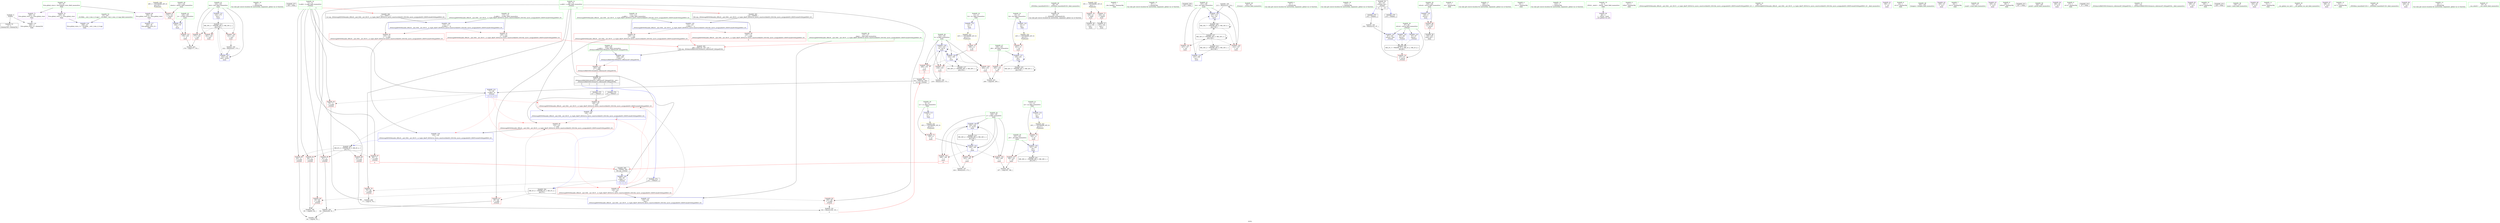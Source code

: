 digraph "SVFG" {
	label="SVFG";

	Node0x557263a07010 [shape=record,color=grey,label="{NodeID: 0\nNullPtr}"];
	Node0x557263a07010 -> Node0x557263a22a30[style=solid];
	Node0x557263a07010 -> Node0x557263a271f0[style=solid];
	Node0x557263a21610 [shape=record,color=red,label="{NodeID: 97\n174\<--141\n\<--ntests\nmain\n}"];
	Node0x557263a21610 -> Node0x557263a27cb0[style=solid];
	Node0x557263a1f790 [shape=record,color=green,label="{NodeID: 14\n88\<--1\n\<--dummyObj\nCan only get source location for instruction, argument, global var or function.}"];
	Node0x557263a496c0 [shape=record,color=black,label="{NodeID: 277\n169 = PHI()\n}"];
	Node0x557263a251d0 [shape=record,color=grey,label="{NodeID: 194\n232 = Binary(231, 173, )\n}"];
	Node0x557263a251d0 -> Node0x557263a28400[style=solid];
	Node0x557263a22170 [shape=record,color=red,label="{NodeID: 111\n205\<--155\n\<--_b9\nmain\n}"];
	Node0x557263a22170 -> Node0x557263a25c50[style=solid];
	Node0x557263a20410 [shape=record,color=green,label="{NodeID: 28\n49\<--55\n_ZNSt8ios_base4InitD1Ev\<--_ZNSt8ios_base4InitD1Ev_field_insensitive\n}"];
	Node0x557263a20410 -> Node0x557263a22b30[style=solid];
	Node0x557263a27700 [shape=record,color=blue,label="{NodeID: 125\n112\<--110\n__a.addr\<--__a\n_ZSt4swapIiENSt9enable_ifIXsr6__and_ISt6__not_ISt15__is_tuple_likeIT_EESt21is_move_constructibleIS3_ESt18is_move_assignableIS3_EEE5valueEvE4typeERS3_SC_\n}"];
	Node0x557263a27700 -> Node0x557263a24860[style=dashed];
	Node0x557263a27700 -> Node0x557263a24930[style=dashed];
	Node0x557263a21060 [shape=record,color=green,label="{NodeID: 42\n145\<--146\n_b\<--_b_field_insensitive\nmain\n}"];
	Node0x557263a21060 -> Node0x557263a21950[style=solid];
	Node0x557263a21060 -> Node0x557263a27cb0[style=solid];
	Node0x557263a39370 [shape=record,color=yellow,style=double,label="{NodeID: 222\n20V_1 = ENCHI(MR_20V_0)\npts\{12 \}\nFun[main]}"];
	Node0x557263a39370 -> Node0x557263a23b60[style=dashed];
	Node0x557263a28260 [shape=record,color=blue,label="{NodeID: 139\n153\<--219\nb\<--inc14\nmain\n}"];
	Node0x557263a28260 -> Node0x557263a21f00[style=dashed];
	Node0x557263a28260 -> Node0x557263a21fd0[style=dashed];
	Node0x557263a28260 -> Node0x557263a220a0[style=dashed];
	Node0x557263a28260 -> Node0x557263a27ff0[style=dashed];
	Node0x557263a28260 -> Node0x557263a28260[style=dashed];
	Node0x557263a28260 -> Node0x557263a379d0[style=dashed];
	Node0x557263a22d00 [shape=record,color=black,label="{NodeID: 56\n161\<--158\ncall\<--\nmain\n}"];
	Node0x557263a23890 [shape=record,color=purple,label="{NodeID: 70\n259\<--35\nllvm.global_ctors_1\<--llvm.global_ctors\nGlob }"];
	Node0x557263a23890 -> Node0x557263a270f0[style=solid];
	Node0x557263a24450 [shape=record,color=red,label="{NodeID: 84\n84\<--71\n\<--b.addr\n_Z3winii\n}"];
	Node0x557263a24450 -> Node0x557263a25950[style=solid];
	Node0x557263a19310 [shape=record,color=green,label="{NodeID: 1\n7\<--1\n__dso_handle\<--dummyObj\nGlob }"];
	Node0x557263a216e0 [shape=record,color=red,label="{NodeID: 98\n177\<--143\n\<--test\nmain\n}"];
	Node0x557263a216e0 -> Node0x557263a2d2f0[style=solid];
	Node0x557263a1f860 [shape=record,color=green,label="{NodeID: 15\n97\<--1\n\<--dummyObj\nCan only get source location for instruction, argument, global var or function.}"];
	Node0x557263a49790 [shape=record,color=black,label="{NodeID: 278\n183 = PHI()\n}"];
	Node0x557263a25350 [shape=record,color=grey,label="{NodeID: 195\n213 = Binary(212, 214, )\n}"];
	Node0x557263a25350 -> Node0x557263a28190[style=solid];
	Node0x557263a22240 [shape=record,color=red,label="{NodeID: 112\n252\<--249\n\<--__t.addr\n_ZSt4moveIRiEONSt16remove_referenceIT_E4typeEOS2_\n}"];
	Node0x557263a22240 -> Node0x557263a22f70[style=solid];
	Node0x557263a20510 [shape=record,color=green,label="{NodeID: 29\n62\<--63\n_Z3winii\<--_Z3winii_field_insensitive\n}"];
	Node0x557263a277d0 [shape=record,color=blue,label="{NodeID: 126\n114\<--111\n__b.addr\<--__b\n_ZSt4swapIiENSt9enable_ifIXsr6__and_ISt6__not_ISt15__is_tuple_likeIT_EESt21is_move_constructibleIS3_ESt18is_move_assignableIS3_EEE5valueEvE4typeERS3_SC_\n}"];
	Node0x557263a277d0 -> Node0x557263a24a00[style=dashed];
	Node0x557263a277d0 -> Node0x557263a24ad0[style=dashed];
	Node0x557263a21130 [shape=record,color=green,label="{NodeID: 43\n147\<--148\nres\<--res_field_insensitive\nmain\n}"];
	Node0x557263a21130 -> Node0x557263a21a20[style=solid];
	Node0x557263a21130 -> Node0x557263a21af0[style=solid];
	Node0x557263a21130 -> Node0x557263a27d80[style=solid];
	Node0x557263a21130 -> Node0x557263a28190[style=solid];
	Node0x557263a39450 [shape=record,color=yellow,style=double,label="{NodeID: 223\n22V_1 = ENCHI(MR_22V_0)\npts\{14 \}\nFun[main]}"];
	Node0x557263a39450 -> Node0x557263a23c30[style=dashed];
	Node0x557263a28330 [shape=record,color=blue,label="{NodeID: 140\n149\<--224\na\<--inc16\nmain\n}"];
	Node0x557263a28330 -> Node0x557263a21bc0[style=dashed];
	Node0x557263a28330 -> Node0x557263a21c90[style=dashed];
	Node0x557263a28330 -> Node0x557263a21d60[style=dashed];
	Node0x557263a28330 -> Node0x557263a28330[style=dashed];
	Node0x557263a28330 -> Node0x557263a36fd0[style=dashed];
	Node0x557263a22dd0 [shape=record,color=black,label="{NodeID: 57\n167\<--164\ncall1\<--\nmain\n}"];
	Node0x557263a23990 [shape=record,color=purple,label="{NodeID: 71\n260\<--35\nllvm.global_ctors_2\<--llvm.global_ctors\nGlob }"];
	Node0x557263a23990 -> Node0x557263a271f0[style=solid];
	Node0x557263a24520 [shape=record,color=red,label="{NodeID: 85\n91\<--71\n\<--b.addr\n_Z3winii\n}"];
	Node0x557263a24520 -> Node0x557263a24ed0[style=solid];
	Node0x557263a181c0 [shape=record,color=green,label="{NodeID: 2\n9\<--1\n\<--dummyObj\nCan only get source location for instruction, argument, global var or function.}"];
	Node0x557263a217b0 [shape=record,color=red,label="{NodeID: 99\n181\<--143\n\<--test\nmain\n}"];
	Node0x557263a1f930 [shape=record,color=green,label="{NodeID: 16\n173\<--1\n\<--dummyObj\nCan only get source location for instruction, argument, global var or function.}"];
	Node0x557263a49860 [shape=record,color=black,label="{NodeID: 279\n210 = PHI(64, )\n}"];
	Node0x557263a254d0 [shape=record,color=grey,label="{NodeID: 196\n219 = Binary(218, 173, )\n}"];
	Node0x557263a254d0 -> Node0x557263a28260[style=solid];
	Node0x557263a22310 [shape=record,color=blue,label="{NodeID: 113\n8\<--9\na1\<--\nGlob }"];
	Node0x557263a22310 -> Node0x557263902b50[style=dashed];
	Node0x557263a20610 [shape=record,color=green,label="{NodeID: 30\n67\<--68\nretval\<--retval_field_insensitive\n_Z3winii\n}"];
	Node0x557263a20610 -> Node0x557263a23f70[style=solid];
	Node0x557263a20610 -> Node0x557263a27490[style=solid];
	Node0x557263a20610 -> Node0x557263a27560[style=solid];
	Node0x557263a20610 -> Node0x557263a27630[style=solid];
	Node0x557263a278a0 [shape=record,color=blue,label="{NodeID: 127\n116\<--124\n__tmp\<--\n_ZSt4swapIiENSt9enable_ifIXsr6__and_ISt6__not_ISt15__is_tuple_likeIT_EESt21is_move_constructibleIS3_ESt18is_move_assignableIS3_EEE5valueEvE4typeERS3_SC_\n}"];
	Node0x557263a278a0 -> Node0x557263a24c70[style=dashed];
	Node0x557263a278a0 -> Node0x557263a24d40[style=dashed];
	Node0x557263a21200 [shape=record,color=green,label="{NodeID: 44\n149\<--150\na\<--a_field_insensitive\nmain\n}"];
	Node0x557263a21200 -> Node0x557263a21bc0[style=solid];
	Node0x557263a21200 -> Node0x557263a21c90[style=solid];
	Node0x557263a21200 -> Node0x557263a21d60[style=solid];
	Node0x557263a21200 -> Node0x557263a27e50[style=solid];
	Node0x557263a21200 -> Node0x557263a28330[style=solid];
	Node0x557263a39530 [shape=record,color=yellow,style=double,label="{NodeID: 224\n24V_1 = ENCHI(MR_24V_0)\npts\{16 \}\nFun[main]}"];
	Node0x557263a39530 -> Node0x557263a23d00[style=dashed];
	Node0x557263a28400 [shape=record,color=blue,label="{NodeID: 141\n143\<--232\ntest\<--inc20\nmain\n}"];
	Node0x557263a28400 -> Node0x557263a365d0[style=dashed];
	Node0x557263a22ea0 [shape=record,color=black,label="{NodeID: 58\n138\<--235\nmain_ret\<--\nmain\n}"];
	Node0x557263a23a90 [shape=record,color=red,label="{NodeID: 72\n190\<--8\n\<--a1\nmain\n}"];
	Node0x557263a23a90 -> Node0x557263a27e50[style=solid];
	Node0x557263a245f0 [shape=record,color=red,label="{NodeID: 86\n93\<--71\n\<--b.addr\n_Z3winii\n}"];
	Node0x557263a245f0 -> Node0x557263a257d0[style=solid];
	Node0x557263a19430 [shape=record,color=green,label="{NodeID: 3\n17\<--1\n.str\<--dummyObj\nGlob }"];
	Node0x557263a21880 [shape=record,color=red,label="{NodeID: 100\n231\<--143\n\<--test\nmain\n}"];
	Node0x557263a21880 -> Node0x557263a251d0[style=solid];
	Node0x557263a1fa00 [shape=record,color=green,label="{NodeID: 17\n189\<--1\n\<--dummyObj\nCan only get source location for instruction, argument, global var or function.}"];
	Node0x557263a49970 [shape=record,color=black,label="{NodeID: 280\n65 = PHI(99, 208, )\n0th arg _Z3winii }"];
	Node0x557263a49970 -> Node0x557263a272f0[style=solid];
	Node0x557263a25650 [shape=record,color=grey,label="{NodeID: 197\n224 = Binary(223, 173, )\n}"];
	Node0x557263a25650 -> Node0x557263a28330[style=solid];
	Node0x557263a22410 [shape=record,color=blue,label="{NodeID: 114\n11\<--9\na2\<--\nGlob }"];
	Node0x557263a22410 -> Node0x557263a39370[style=dashed];
	Node0x557263a206e0 [shape=record,color=green,label="{NodeID: 31\n69\<--70\na.addr\<--a.addr_field_insensitive\n_Z3winii\n|{|<s5>3}}"];
	Node0x557263a206e0 -> Node0x557263a24040[style=solid];
	Node0x557263a206e0 -> Node0x557263a24110[style=solid];
	Node0x557263a206e0 -> Node0x557263a241e0[style=solid];
	Node0x557263a206e0 -> Node0x557263a242b0[style=solid];
	Node0x557263a206e0 -> Node0x557263a272f0[style=solid];
	Node0x557263a206e0:s5 -> Node0x557263a49fe0[style=solid,color=red];
	Node0x557263a27970 [shape=record,color=blue,label="{NodeID: 128\n129\<--128\n\<--\n_ZSt4swapIiENSt9enable_ifIXsr6__and_ISt6__not_ISt15__is_tuple_likeIT_EESt21is_move_constructibleIS3_ESt18is_move_assignableIS3_EEE5valueEvE4typeERS3_SC_\n|{|<s1>3}}"];
	Node0x557263a27970 -> Node0x557263a24d40[style=dashed];
	Node0x557263a27970:s1 -> Node0x557263a338d0[style=dashed,color=blue];
	Node0x557263a212d0 [shape=record,color=green,label="{NodeID: 45\n151\<--152\n_b5\<--_b5_field_insensitive\nmain\n}"];
	Node0x557263a212d0 -> Node0x557263a21e30[style=solid];
	Node0x557263a212d0 -> Node0x557263a27f20[style=solid];
	Node0x557263a284d0 [shape=record,color=blue,label="{NodeID: 142\n249\<--248\n__t.addr\<--__t\n_ZSt4moveIRiEONSt16remove_referenceIT_E4typeEOS2_\n}"];
	Node0x557263a284d0 -> Node0x557263a22240[style=dashed];
	Node0x557263a22f70 [shape=record,color=black,label="{NodeID: 59\n247\<--252\n_ZSt4moveIRiEONSt16remove_referenceIT_E4typeEOS2__ret\<--\n_ZSt4moveIRiEONSt16remove_referenceIT_E4typeEOS2_\n|{<s0>5|<s1>6|<s2>7}}"];
	Node0x557263a22f70:s0 -> Node0x557263a47140[style=solid,color=blue];
	Node0x557263a22f70:s1 -> Node0x557263a494f0[style=solid,color=blue];
	Node0x557263a22f70:s2 -> Node0x557263a495c0[style=solid,color=blue];
	Node0x557263a23b60 [shape=record,color=red,label="{NodeID: 73\n192\<--11\n\<--a2\nmain\n}"];
	Node0x557263a23b60 -> Node0x557263a27f20[style=solid];
	Node0x557263a246c0 [shape=record,color=red,label="{NodeID: 87\n99\<--71\n\<--b.addr\n_Z3winii\n|{<s0>4}}"];
	Node0x557263a246c0:s0 -> Node0x557263a49970[style=solid,color=red];
	Node0x557263a194c0 [shape=record,color=green,label="{NodeID: 4\n19\<--1\n.str.1\<--dummyObj\nGlob }"];
	Node0x557263a21950 [shape=record,color=red,label="{NodeID: 101\n178\<--145\n\<--_b\nmain\n}"];
	Node0x557263a21950 -> Node0x557263a2d2f0[style=solid];
	Node0x557263a1fad0 [shape=record,color=green,label="{NodeID: 18\n214\<--1\n\<--dummyObj\nCan only get source location for instruction, argument, global var or function.}"];
	Node0x557263a49c10 [shape=record,color=black,label="{NodeID: 281\n66 = PHI(102, 209, )\n1st arg _Z3winii }"];
	Node0x557263a49c10 -> Node0x557263a273c0[style=solid];
	Node0x557263a257d0 [shape=record,color=grey,label="{NodeID: 198\n94 = cmp(92, 93, )\n}"];
	Node0x557263a26e30 [shape=record,color=blue,label="{NodeID: 115\n13\<--9\nb1\<--\nGlob }"];
	Node0x557263a26e30 -> Node0x557263a39450[style=dashed];
	Node0x557263a207b0 [shape=record,color=green,label="{NodeID: 32\n71\<--72\nb.addr\<--b.addr_field_insensitive\n_Z3winii\n|{|<s7>3}}"];
	Node0x557263a207b0 -> Node0x557263a24380[style=solid];
	Node0x557263a207b0 -> Node0x557263a24450[style=solid];
	Node0x557263a207b0 -> Node0x557263a24520[style=solid];
	Node0x557263a207b0 -> Node0x557263a245f0[style=solid];
	Node0x557263a207b0 -> Node0x557263a246c0[style=solid];
	Node0x557263a207b0 -> Node0x557263a24790[style=solid];
	Node0x557263a207b0 -> Node0x557263a273c0[style=solid];
	Node0x557263a207b0:s7 -> Node0x557263a4a0f0[style=solid,color=red];
	Node0x557263a27a40 [shape=record,color=blue,label="{NodeID: 129\n133\<--132\n\<--\n_ZSt4swapIiENSt9enable_ifIXsr6__and_ISt6__not_ISt15__is_tuple_likeIT_EESt21is_move_constructibleIS3_ESt18is_move_assignableIS3_EEE5valueEvE4typeERS3_SC_\n|{<s0>3}}"];
	Node0x557263a27a40:s0 -> Node0x557263a33dd0[style=dashed,color=blue];
	Node0x557263a213a0 [shape=record,color=green,label="{NodeID: 46\n153\<--154\nb\<--b_field_insensitive\nmain\n}"];
	Node0x557263a213a0 -> Node0x557263a21f00[style=solid];
	Node0x557263a213a0 -> Node0x557263a21fd0[style=solid];
	Node0x557263a213a0 -> Node0x557263a220a0[style=solid];
	Node0x557263a213a0 -> Node0x557263a27ff0[style=solid];
	Node0x557263a213a0 -> Node0x557263a28260[style=solid];
	Node0x557263a396f0 [shape=record,color=yellow,style=double,label="{NodeID: 226\n28V_1 = ENCHI(MR_28V_0)\npts\{142 \}\nFun[main]}"];
	Node0x557263a396f0 -> Node0x557263a21610[style=dashed];
	Node0x557263a23040 [shape=record,color=purple,label="{NodeID: 60\n46\<--4\n\<--_ZStL8__ioinit\n__cxx_global_var_init\n}"];
	Node0x557263a23c30 [shape=record,color=red,label="{NodeID: 74\n199\<--13\n\<--b1\nmain\n}"];
	Node0x557263a23c30 -> Node0x557263a27ff0[style=solid];
	Node0x557263a24790 [shape=record,color=red,label="{NodeID: 88\n101\<--71\n\<--b.addr\n_Z3winii\n}"];
	Node0x557263a24790 -> Node0x557263a2b0e0[style=solid];
	Node0x557263a17f80 [shape=record,color=green,label="{NodeID: 5\n21\<--1\nstdin\<--dummyObj\nGlob }"];
	Node0x557263a21a20 [shape=record,color=red,label="{NodeID: 102\n212\<--147\n\<--res\nmain\n}"];
	Node0x557263a21a20 -> Node0x557263a25350[style=solid];
	Node0x557263a1fba0 [shape=record,color=green,label="{NodeID: 19\n4\<--6\n_ZStL8__ioinit\<--_ZStL8__ioinit_field_insensitive\nGlob }"];
	Node0x557263a1fba0 -> Node0x557263a23040[style=solid];
	Node0x557263a49d90 [shape=record,color=black,label="{NodeID: 282\n248 = PHI(120, 126, 116, )\n0th arg _ZSt4moveIRiEONSt16remove_referenceIT_E4typeEOS2_ }"];
	Node0x557263a49d90 -> Node0x557263a284d0[style=solid];
	Node0x557263a25950 [shape=record,color=grey,label="{NodeID: 199\n85 = cmp(83, 84, )\n}"];
	Node0x557263a26ef0 [shape=record,color=blue,label="{NodeID: 116\n15\<--9\nb2\<--\nGlob }"];
	Node0x557263a26ef0 -> Node0x557263a39530[style=dashed];
	Node0x557263a20880 [shape=record,color=green,label="{NodeID: 33\n80\<--81\n_ZSt4swapIiENSt9enable_ifIXsr6__and_ISt6__not_ISt15__is_tuple_likeIT_EESt21is_move_constructibleIS3_ESt18is_move_assignableIS3_EEE5valueEvE4typeERS3_SC_\<--_ZSt4swapIiENSt9enable_ifIXsr6__and_ISt6__not_ISt15__is_tuple_likeIT_EESt21is_move_constructibleIS3_ESt18is_move_assignableIS3_EEE5valueEvE4typeERS3_SC__field_insensitive\n}"];
	Node0x557263a365d0 [shape=record,color=black,label="{NodeID: 213\nMR_30V_3 = PHI(MR_30V_4, MR_30V_2, )\npts\{144 \}\n}"];
	Node0x557263a365d0 -> Node0x557263a216e0[style=dashed];
	Node0x557263a365d0 -> Node0x557263a217b0[style=dashed];
	Node0x557263a365d0 -> Node0x557263a21880[style=dashed];
	Node0x557263a365d0 -> Node0x557263a28400[style=dashed];
	Node0x557263a27b10 [shape=record,color=blue,label="{NodeID: 130\n139\<--9\nretval\<--\nmain\n}"];
	Node0x557263a27b10 -> Node0x557263a21540[style=dashed];
	Node0x557263a21470 [shape=record,color=green,label="{NodeID: 47\n155\<--156\n_b9\<--_b9_field_insensitive\nmain\n}"];
	Node0x557263a21470 -> Node0x557263a22170[style=solid];
	Node0x557263a21470 -> Node0x557263a280c0[style=solid];
	Node0x557263a23110 [shape=record,color=purple,label="{NodeID: 61\n159\<--17\n\<--.str\nmain\n}"];
	Node0x557263a23d00 [shape=record,color=red,label="{NodeID: 75\n201\<--15\n\<--b2\nmain\n}"];
	Node0x557263a23d00 -> Node0x557263a280c0[style=solid];
	Node0x557263a24860 [shape=record,color=red,label="{NodeID: 89\n120\<--112\n\<--__a.addr\n_ZSt4swapIiENSt9enable_ifIXsr6__and_ISt6__not_ISt15__is_tuple_likeIT_EESt21is_move_constructibleIS3_ESt18is_move_assignableIS3_EEE5valueEvE4typeERS3_SC_\n|{<s0>5}}"];
	Node0x557263a24860:s0 -> Node0x557263a49d90[style=solid,color=red];
	Node0x557263a18010 [shape=record,color=green,label="{NodeID: 6\n22\<--1\n.str.2\<--dummyObj\nGlob }"];
	Node0x557263a21af0 [shape=record,color=red,label="{NodeID: 103\n227\<--147\n\<--res\nmain\n}"];
	Node0x557263a1fc70 [shape=record,color=green,label="{NodeID: 20\n8\<--10\na1\<--a1_field_insensitive\nGlob }"];
	Node0x557263a1fc70 -> Node0x557263a23a90[style=solid];
	Node0x557263a1fc70 -> Node0x557263a22310[style=solid];
	Node0x557263a49fe0 [shape=record,color=black,label="{NodeID: 283\n110 = PHI(69, )\n0th arg _ZSt4swapIiENSt9enable_ifIXsr6__and_ISt6__not_ISt15__is_tuple_likeIT_EESt21is_move_constructibleIS3_ESt18is_move_assignableIS3_EEE5valueEvE4typeERS3_SC_ }"];
	Node0x557263a49fe0 -> Node0x557263a27700[style=solid];
	Node0x557263a25ad0 [shape=record,color=grey,label="{NodeID: 200\n77 = cmp(75, 76, )\n}"];
	Node0x557263a26ff0 [shape=record,color=blue,label="{NodeID: 117\n258\<--36\nllvm.global_ctors_0\<--\nGlob }"];
	Node0x557263a20980 [shape=record,color=green,label="{NodeID: 34\n112\<--113\n__a.addr\<--__a.addr_field_insensitive\n_ZSt4swapIiENSt9enable_ifIXsr6__and_ISt6__not_ISt15__is_tuple_likeIT_EESt21is_move_constructibleIS3_ESt18is_move_assignableIS3_EEE5valueEvE4typeERS3_SC_\n}"];
	Node0x557263a20980 -> Node0x557263a24860[style=solid];
	Node0x557263a20980 -> Node0x557263a24930[style=solid];
	Node0x557263a20980 -> Node0x557263a27700[style=solid];
	Node0x557263a36ad0 [shape=record,color=black,label="{NodeID: 214\nMR_34V_2 = PHI(MR_34V_4, MR_34V_1, )\npts\{148 \}\n}"];
	Node0x557263a36ad0 -> Node0x557263a27d80[style=dashed];
	Node0x557263a27be0 [shape=record,color=blue,label="{NodeID: 131\n143\<--173\ntest\<--\nmain\n}"];
	Node0x557263a27be0 -> Node0x557263a365d0[style=dashed];
	Node0x557263a22560 [shape=record,color=green,label="{NodeID: 48\n162\<--163\nfreopen\<--freopen_field_insensitive\n}"];
	Node0x557263a231e0 [shape=record,color=purple,label="{NodeID: 62\n160\<--19\n\<--.str.1\nmain\n}"];
	Node0x557263a23dd0 [shape=record,color=red,label="{NodeID: 76\n158\<--21\n\<--stdin\nmain\n}"];
	Node0x557263a23dd0 -> Node0x557263a22d00[style=solid];
	Node0x557263a24930 [shape=record,color=red,label="{NodeID: 90\n129\<--112\n\<--__a.addr\n_ZSt4swapIiENSt9enable_ifIXsr6__and_ISt6__not_ISt15__is_tuple_likeIT_EESt21is_move_constructibleIS3_ESt18is_move_assignableIS3_EEE5valueEvE4typeERS3_SC_\n}"];
	Node0x557263a24930 -> Node0x557263a27970[style=solid];
	Node0x557263a18330 [shape=record,color=green,label="{NodeID: 7\n24\<--1\n.str.3\<--dummyObj\nGlob }"];
	Node0x5572637d42a0 [shape=record,color=black,label="{NodeID: 270\n103 = PHI(64, )\n}"];
	Node0x5572637d42a0 -> Node0x557263a25050[style=solid];
	Node0x557263a21bc0 [shape=record,color=red,label="{NodeID: 104\n195\<--149\n\<--a\nmain\n}"];
	Node0x557263a21bc0 -> Node0x557263a2d1b0[style=solid];
	Node0x557263a1fd40 [shape=record,color=green,label="{NodeID: 21\n11\<--12\na2\<--a2_field_insensitive\nGlob }"];
	Node0x557263a1fd40 -> Node0x557263a23b60[style=solid];
	Node0x557263a1fd40 -> Node0x557263a22410[style=solid];
	Node0x557263a4a0f0 [shape=record,color=black,label="{NodeID: 284\n111 = PHI(71, )\n1st arg _ZSt4swapIiENSt9enable_ifIXsr6__and_ISt6__not_ISt15__is_tuple_likeIT_EESt21is_move_constructibleIS3_ESt18is_move_assignableIS3_EEE5valueEvE4typeERS3_SC_ }"];
	Node0x557263a4a0f0 -> Node0x557263a277d0[style=solid];
	Node0x557263a25c50 [shape=record,color=grey,label="{NodeID: 201\n206 = cmp(204, 205, )\n}"];
	Node0x557263a270f0 [shape=record,color=blue,label="{NodeID: 118\n259\<--37\nllvm.global_ctors_1\<--_GLOBAL__sub_I_rem_2_0.cpp\nGlob }"];
	Node0x557263a20a50 [shape=record,color=green,label="{NodeID: 35\n114\<--115\n__b.addr\<--__b.addr_field_insensitive\n_ZSt4swapIiENSt9enable_ifIXsr6__and_ISt6__not_ISt15__is_tuple_likeIT_EESt21is_move_constructibleIS3_ESt18is_move_assignableIS3_EEE5valueEvE4typeERS3_SC_\n}"];
	Node0x557263a20a50 -> Node0x557263a24a00[style=solid];
	Node0x557263a20a50 -> Node0x557263a24ad0[style=solid];
	Node0x557263a20a50 -> Node0x557263a277d0[style=solid];
	Node0x557263a36fd0 [shape=record,color=black,label="{NodeID: 215\nMR_36V_2 = PHI(MR_36V_4, MR_36V_1, )\npts\{150 \}\n}"];
	Node0x557263a36fd0 -> Node0x557263a27e50[style=dashed];
	Node0x557263a27cb0 [shape=record,color=blue,label="{NodeID: 132\n145\<--174\n_b\<--\nmain\n}"];
	Node0x557263a27cb0 -> Node0x557263a21950[style=dashed];
	Node0x557263a22660 [shape=record,color=green,label="{NodeID: 49\n170\<--171\nscanf\<--scanf_field_insensitive\n}"];
	Node0x557263a232b0 [shape=record,color=purple,label="{NodeID: 63\n165\<--22\n\<--.str.2\nmain\n}"];
	Node0x557263a23ea0 [shape=record,color=red,label="{NodeID: 77\n164\<--26\n\<--stdout\nmain\n}"];
	Node0x557263a23ea0 -> Node0x557263a22dd0[style=solid];
	Node0x557263a24a00 [shape=record,color=red,label="{NodeID: 91\n126\<--114\n\<--__b.addr\n_ZSt4swapIiENSt9enable_ifIXsr6__and_ISt6__not_ISt15__is_tuple_likeIT_EESt21is_move_constructibleIS3_ESt18is_move_assignableIS3_EEE5valueEvE4typeERS3_SC_\n|{<s0>6}}"];
	Node0x557263a24a00:s0 -> Node0x557263a49d90[style=solid,color=red];
	Node0x557263a183c0 [shape=record,color=green,label="{NodeID: 8\n26\<--1\nstdout\<--dummyObj\nGlob }"];
	Node0x557263a493f0 [shape=record,color=black,label="{NodeID: 271\n187 = PHI()\n}"];
	Node0x557263a21c90 [shape=record,color=red,label="{NodeID: 105\n208\<--149\n\<--a\nmain\n|{<s0>13}}"];
	Node0x557263a21c90:s0 -> Node0x557263a49970[style=solid,color=red];
	Node0x557263a1fe10 [shape=record,color=green,label="{NodeID: 22\n13\<--14\nb1\<--b1_field_insensitive\nGlob }"];
	Node0x557263a1fe10 -> Node0x557263a23c30[style=solid];
	Node0x557263a1fe10 -> Node0x557263a26e30[style=solid];
	Node0x557263a2d1b0 [shape=record,color=grey,label="{NodeID: 202\n197 = cmp(195, 196, )\n}"];
	Node0x557263a271f0 [shape=record,color=blue, style = dotted,label="{NodeID: 119\n260\<--3\nllvm.global_ctors_2\<--dummyVal\nGlob }"];
	Node0x557263a20b20 [shape=record,color=green,label="{NodeID: 36\n116\<--117\n__tmp\<--__tmp_field_insensitive\n_ZSt4swapIiENSt9enable_ifIXsr6__and_ISt6__not_ISt15__is_tuple_likeIT_EESt21is_move_constructibleIS3_ESt18is_move_assignableIS3_EEE5valueEvE4typeERS3_SC_\n|{|<s1>7}}"];
	Node0x557263a20b20 -> Node0x557263a278a0[style=solid];
	Node0x557263a20b20:s1 -> Node0x557263a49d90[style=solid,color=red];
	Node0x557263a374d0 [shape=record,color=black,label="{NodeID: 216\nMR_38V_2 = PHI(MR_38V_3, MR_38V_1, )\npts\{152 \}\n}"];
	Node0x557263a374d0 -> Node0x557263a27f20[style=dashed];
	Node0x557263a27d80 [shape=record,color=blue,label="{NodeID: 133\n147\<--189\nres\<--\nmain\n}"];
	Node0x557263a27d80 -> Node0x557263a347d0[style=dashed];
	Node0x557263a22760 [shape=record,color=green,label="{NodeID: 50\n184\<--185\nprintf\<--printf_field_insensitive\n}"];
	Node0x557263a23380 [shape=record,color=purple,label="{NodeID: 64\n166\<--24\n\<--.str.3\nmain\n}"];
	Node0x557263a23f70 [shape=record,color=red,label="{NodeID: 78\n107\<--67\n\<--retval\n_Z3winii\n}"];
	Node0x557263a23f70 -> Node0x557263a22c30[style=solid];
	Node0x557263a24ad0 [shape=record,color=red,label="{NodeID: 92\n133\<--114\n\<--__b.addr\n_ZSt4swapIiENSt9enable_ifIXsr6__and_ISt6__not_ISt15__is_tuple_likeIT_EESt21is_move_constructibleIS3_ESt18is_move_assignableIS3_EEE5valueEvE4typeERS3_SC_\n}"];
	Node0x557263a24ad0 -> Node0x557263a27a40[style=solid];
	Node0x557263a18450 [shape=record,color=green,label="{NodeID: 9\n27\<--1\n.str.4\<--dummyObj\nGlob }"];
	Node0x557263a46fa0 [shape=record,color=black,label="{NodeID: 272\n47 = PHI()\n}"];
	Node0x557263a21d60 [shape=record,color=red,label="{NodeID: 106\n223\<--149\n\<--a\nmain\n}"];
	Node0x557263a21d60 -> Node0x557263a25650[style=solid];
	Node0x557263a1ff10 [shape=record,color=green,label="{NodeID: 23\n15\<--16\nb2\<--b2_field_insensitive\nGlob }"];
	Node0x557263a1ff10 -> Node0x557263a23d00[style=solid];
	Node0x557263a1ff10 -> Node0x557263a26ef0[style=solid];
	Node0x557263a2d2f0 [shape=record,color=grey,label="{NodeID: 203\n179 = cmp(177, 178, )\n}"];
	Node0x557263a272f0 [shape=record,color=blue,label="{NodeID: 120\n69\<--65\na.addr\<--a\n_Z3winii\n|{|<s2>3|<s3>3|<s4>3}}"];
	Node0x557263a272f0 -> Node0x557263a24040[style=dashed];
	Node0x557263a272f0 -> Node0x557263a338d0[style=dashed];
	Node0x557263a272f0:s2 -> Node0x557263a24ba0[style=dashed,color=red];
	Node0x557263a272f0:s3 -> Node0x557263a24c70[style=dashed,color=red];
	Node0x557263a272f0:s4 -> Node0x557263a27970[style=dashed,color=red];
	Node0x557263a20bf0 [shape=record,color=green,label="{NodeID: 37\n122\<--123\n_ZSt4moveIRiEONSt16remove_referenceIT_E4typeEOS2_\<--_ZSt4moveIRiEONSt16remove_referenceIT_E4typeEOS2__field_insensitive\n}"];
	Node0x557263a379d0 [shape=record,color=black,label="{NodeID: 217\nMR_40V_2 = PHI(MR_40V_3, MR_40V_1, )\npts\{154 \}\n}"];
	Node0x557263a379d0 -> Node0x557263a27ff0[style=dashed];
	Node0x557263a379d0 -> Node0x557263a379d0[style=dashed];
	Node0x557263a27e50 [shape=record,color=blue,label="{NodeID: 134\n149\<--190\na\<--\nmain\n}"];
	Node0x557263a27e50 -> Node0x557263a21bc0[style=dashed];
	Node0x557263a27e50 -> Node0x557263a21c90[style=dashed];
	Node0x557263a27e50 -> Node0x557263a21d60[style=dashed];
	Node0x557263a27e50 -> Node0x557263a28330[style=dashed];
	Node0x557263a27e50 -> Node0x557263a36fd0[style=dashed];
	Node0x557263a22860 [shape=record,color=green,label="{NodeID: 51\n249\<--250\n__t.addr\<--__t.addr_field_insensitive\n_ZSt4moveIRiEONSt16remove_referenceIT_E4typeEOS2_\n}"];
	Node0x557263a22860 -> Node0x557263a22240[style=solid];
	Node0x557263a22860 -> Node0x557263a284d0[style=solid];
	Node0x557263a23450 [shape=record,color=purple,label="{NodeID: 65\n168\<--27\n\<--.str.4\nmain\n}"];
	Node0x557263a24040 [shape=record,color=red,label="{NodeID: 79\n76\<--69\n\<--a.addr\n_Z3winii\n}"];
	Node0x557263a24040 -> Node0x557263a25ad0[style=solid];
	Node0x557263a24ba0 [shape=record,color=red,label="{NodeID: 93\n124\<--121\n\<--call\n_ZSt4swapIiENSt9enable_ifIXsr6__and_ISt6__not_ISt15__is_tuple_likeIT_EESt21is_move_constructibleIS3_ESt18is_move_assignableIS3_EEE5valueEvE4typeERS3_SC_\n}"];
	Node0x557263a24ba0 -> Node0x557263a278a0[style=solid];
	Node0x557263a1f550 [shape=record,color=green,label="{NodeID: 10\n29\<--1\n.str.5\<--dummyObj\nGlob }"];
	Node0x557263a47070 [shape=record,color=black,label="{NodeID: 273\n229 = PHI()\n}"];
	Node0x557263a21e30 [shape=record,color=red,label="{NodeID: 107\n196\<--151\n\<--_b5\nmain\n}"];
	Node0x557263a21e30 -> Node0x557263a2d1b0[style=solid];
	Node0x557263a20010 [shape=record,color=green,label="{NodeID: 24\n35\<--39\nllvm.global_ctors\<--llvm.global_ctors_field_insensitive\nGlob }"];
	Node0x557263a20010 -> Node0x557263a23790[style=solid];
	Node0x557263a20010 -> Node0x557263a23890[style=solid];
	Node0x557263a20010 -> Node0x557263a23990[style=solid];
	Node0x557263a338d0 [shape=record,color=black,label="{NodeID: 204\nMR_4V_4 = PHI(MR_4V_3, MR_4V_2, )\npts\{70 \}\n}"];
	Node0x557263a338d0 -> Node0x557263a24110[style=dashed];
	Node0x557263a338d0 -> Node0x557263a241e0[style=dashed];
	Node0x557263a338d0 -> Node0x557263a242b0[style=dashed];
	Node0x557263a273c0 [shape=record,color=blue,label="{NodeID: 121\n71\<--66\nb.addr\<--b\n_Z3winii\n|{|<s2>3|<s3>3|<s4>3|<s5>3}}"];
	Node0x557263a273c0 -> Node0x557263a24380[style=dashed];
	Node0x557263a273c0 -> Node0x557263a33dd0[style=dashed];
	Node0x557263a273c0:s2 -> Node0x557263a24ba0[style=dashed,color=red];
	Node0x557263a273c0:s3 -> Node0x557263a24c70[style=dashed,color=red];
	Node0x557263a273c0:s4 -> Node0x557263a24d40[style=dashed,color=red];
	Node0x557263a273c0:s5 -> Node0x557263a27a40[style=dashed,color=red];
	Node0x557263a20cf0 [shape=record,color=green,label="{NodeID: 38\n136\<--137\nmain\<--main_field_insensitive\n}"];
	Node0x557263a37ed0 [shape=record,color=black,label="{NodeID: 218\nMR_42V_2 = PHI(MR_42V_3, MR_42V_1, )\npts\{156 \}\n}"];
	Node0x557263a37ed0 -> Node0x557263a280c0[style=dashed];
	Node0x557263a37ed0 -> Node0x557263a37ed0[style=dashed];
	Node0x557263a27f20 [shape=record,color=blue,label="{NodeID: 135\n151\<--192\n_b5\<--\nmain\n}"];
	Node0x557263a27f20 -> Node0x557263a21e30[style=dashed];
	Node0x557263a27f20 -> Node0x557263a374d0[style=dashed];
	Node0x557263a22930 [shape=record,color=green,label="{NodeID: 52\n37\<--254\n_GLOBAL__sub_I_rem_2_0.cpp\<--_GLOBAL__sub_I_rem_2_0.cpp_field_insensitive\n}"];
	Node0x557263a22930 -> Node0x557263a270f0[style=solid];
	Node0x557263a23520 [shape=record,color=purple,label="{NodeID: 66\n182\<--29\n\<--.str.5\nmain\n}"];
	Node0x557263a24110 [shape=record,color=red,label="{NodeID: 80\n83\<--69\n\<--a.addr\n_Z3winii\n}"];
	Node0x557263a24110 -> Node0x557263a25950[style=solid];
	Node0x557263a24c70 [shape=record,color=red,label="{NodeID: 94\n128\<--127\n\<--call1\n_ZSt4swapIiENSt9enable_ifIXsr6__and_ISt6__not_ISt15__is_tuple_likeIT_EESt21is_move_constructibleIS3_ESt18is_move_assignableIS3_EEE5valueEvE4typeERS3_SC_\n}"];
	Node0x557263a24c70 -> Node0x557263a27970[style=solid];
	Node0x557263a1f5e0 [shape=record,color=green,label="{NodeID: 11\n31\<--1\n.str.6\<--dummyObj\nGlob }"];
	Node0x557263a47140 [shape=record,color=black,label="{NodeID: 274\n121 = PHI(247, )\n}"];
	Node0x557263a47140 -> Node0x557263a24ba0[style=solid];
	Node0x557263a2b0e0 [shape=record,color=grey,label="{NodeID: 191\n102 = Binary(100, 101, )\n|{<s0>4}}"];
	Node0x557263a2b0e0:s0 -> Node0x557263a49c10[style=solid,color=red];
	Node0x557263a21f00 [shape=record,color=red,label="{NodeID: 108\n204\<--153\n\<--b\nmain\n}"];
	Node0x557263a21f00 -> Node0x557263a25c50[style=solid];
	Node0x557263a20110 [shape=record,color=green,label="{NodeID: 25\n40\<--41\n__cxx_global_var_init\<--__cxx_global_var_init_field_insensitive\n}"];
	Node0x557263a33dd0 [shape=record,color=black,label="{NodeID: 205\nMR_6V_4 = PHI(MR_6V_3, MR_6V_2, )\npts\{72 \}\n}"];
	Node0x557263a33dd0 -> Node0x557263a24450[style=dashed];
	Node0x557263a33dd0 -> Node0x557263a24520[style=dashed];
	Node0x557263a33dd0 -> Node0x557263a245f0[style=dashed];
	Node0x557263a33dd0 -> Node0x557263a246c0[style=dashed];
	Node0x557263a33dd0 -> Node0x557263a24790[style=dashed];
	Node0x557263a27490 [shape=record,color=blue,label="{NodeID: 122\n67\<--88\nretval\<--\n_Z3winii\n}"];
	Node0x557263a27490 -> Node0x557263a383d0[style=dashed];
	Node0x557263a20df0 [shape=record,color=green,label="{NodeID: 39\n139\<--140\nretval\<--retval_field_insensitive\nmain\n}"];
	Node0x557263a20df0 -> Node0x557263a21540[style=solid];
	Node0x557263a20df0 -> Node0x557263a27b10[style=solid];
	Node0x557263a383d0 [shape=record,color=black,label="{NodeID: 219\nMR_2V_3 = PHI(MR_2V_5, MR_2V_2, MR_2V_4, )\npts\{68 \}\n}"];
	Node0x557263a383d0 -> Node0x557263a23f70[style=dashed];
	Node0x557263a27ff0 [shape=record,color=blue,label="{NodeID: 136\n153\<--199\nb\<--\nmain\n}"];
	Node0x557263a27ff0 -> Node0x557263a21f00[style=dashed];
	Node0x557263a27ff0 -> Node0x557263a21fd0[style=dashed];
	Node0x557263a27ff0 -> Node0x557263a220a0[style=dashed];
	Node0x557263a27ff0 -> Node0x557263a27ff0[style=dashed];
	Node0x557263a27ff0 -> Node0x557263a28260[style=dashed];
	Node0x557263a27ff0 -> Node0x557263a379d0[style=dashed];
	Node0x557263a22a30 [shape=record,color=black,label="{NodeID: 53\n2\<--3\ndummyVal\<--dummyVal\n}"];
	Node0x557263a235f0 [shape=record,color=purple,label="{NodeID: 67\n186\<--31\n\<--.str.6\nmain\n}"];
	Node0x557263a241e0 [shape=record,color=red,label="{NodeID: 81\n90\<--69\n\<--a.addr\n_Z3winii\n}"];
	Node0x557263a241e0 -> Node0x557263a24ed0[style=solid];
	Node0x557263a24d40 [shape=record,color=red,label="{NodeID: 95\n132\<--131\n\<--call2\n_ZSt4swapIiENSt9enable_ifIXsr6__and_ISt6__not_ISt15__is_tuple_likeIT_EESt21is_move_constructibleIS3_ESt18is_move_assignableIS3_EEE5valueEvE4typeERS3_SC_\n}"];
	Node0x557263a24d40 -> Node0x557263a27a40[style=solid];
	Node0x557263a1f670 [shape=record,color=green,label="{NodeID: 12\n33\<--1\n.str.7\<--dummyObj\nGlob }"];
	Node0x557263a494f0 [shape=record,color=black,label="{NodeID: 275\n127 = PHI(247, )\n}"];
	Node0x557263a494f0 -> Node0x557263a24c70[style=solid];
	Node0x557263a24ed0 [shape=record,color=grey,label="{NodeID: 192\n92 = Binary(90, 91, )\n}"];
	Node0x557263a24ed0 -> Node0x557263a257d0[style=solid];
	Node0x557263a21fd0 [shape=record,color=red,label="{NodeID: 109\n209\<--153\n\<--b\nmain\n|{<s0>13}}"];
	Node0x557263a21fd0:s0 -> Node0x557263a49c10[style=solid,color=red];
	Node0x557263a20210 [shape=record,color=green,label="{NodeID: 26\n44\<--45\n_ZNSt8ios_base4InitC1Ev\<--_ZNSt8ios_base4InitC1Ev_field_insensitive\n}"];
	Node0x557263a342d0 [shape=record,color=black,label="{NodeID: 206\nMR_34V_7 = PHI(MR_34V_6, MR_34V_5, )\npts\{148 \}\n}"];
	Node0x557263a342d0 -> Node0x557263a21a20[style=dashed];
	Node0x557263a342d0 -> Node0x557263a28190[style=dashed];
	Node0x557263a342d0 -> Node0x557263a342d0[style=dashed];
	Node0x557263a342d0 -> Node0x557263a347d0[style=dashed];
	Node0x557263a27560 [shape=record,color=blue,label="{NodeID: 123\n67\<--97\nretval\<--\n_Z3winii\n}"];
	Node0x557263a27560 -> Node0x557263a383d0[style=dashed];
	Node0x557263a20ec0 [shape=record,color=green,label="{NodeID: 40\n141\<--142\nntests\<--ntests_field_insensitive\nmain\n}"];
	Node0x557263a20ec0 -> Node0x557263a21610[style=solid];
	Node0x557263851bc0 [shape=record,color=yellow,style=double,label="{NodeID: 220\n16V_1 = ENCHI(MR_16V_0)\npts\{1 \}\nFun[main]}"];
	Node0x557263851bc0 -> Node0x557263a23dd0[style=dashed];
	Node0x557263851bc0 -> Node0x557263a23ea0[style=dashed];
	Node0x557263a280c0 [shape=record,color=blue,label="{NodeID: 137\n155\<--201\n_b9\<--\nmain\n}"];
	Node0x557263a280c0 -> Node0x557263a22170[style=dashed];
	Node0x557263a280c0 -> Node0x557263a280c0[style=dashed];
	Node0x557263a280c0 -> Node0x557263a37ed0[style=dashed];
	Node0x557263a22b30 [shape=record,color=black,label="{NodeID: 54\n48\<--49\n\<--_ZNSt8ios_base4InitD1Ev\nCan only get source location for instruction, argument, global var or function.}"];
	Node0x557263a236c0 [shape=record,color=purple,label="{NodeID: 68\n228\<--33\n\<--.str.7\nmain\n}"];
	Node0x557263a242b0 [shape=record,color=red,label="{NodeID: 82\n100\<--69\n\<--a.addr\n_Z3winii\n}"];
	Node0x557263a242b0 -> Node0x557263a2b0e0[style=solid];
	Node0x557263a21540 [shape=record,color=red,label="{NodeID: 96\n235\<--139\n\<--retval\nmain\n}"];
	Node0x557263a21540 -> Node0x557263a22ea0[style=solid];
	Node0x557263a1f700 [shape=record,color=green,label="{NodeID: 13\n36\<--1\n\<--dummyObj\nCan only get source location for instruction, argument, global var or function.}"];
	Node0x557263a495c0 [shape=record,color=black,label="{NodeID: 276\n131 = PHI(247, )\n}"];
	Node0x557263a495c0 -> Node0x557263a24d40[style=solid];
	Node0x557263a25050 [shape=record,color=grey,label="{NodeID: 193\n104 = Binary(103, 97, )\n}"];
	Node0x557263a25050 -> Node0x557263a27630[style=solid];
	Node0x557263a220a0 [shape=record,color=red,label="{NodeID: 110\n218\<--153\n\<--b\nmain\n}"];
	Node0x557263a220a0 -> Node0x557263a254d0[style=solid];
	Node0x557263a20310 [shape=record,color=green,label="{NodeID: 27\n50\<--51\n__cxa_atexit\<--__cxa_atexit_field_insensitive\n}"];
	Node0x557263a347d0 [shape=record,color=black,label="{NodeID: 207\nMR_34V_4 = PHI(MR_34V_5, MR_34V_3, )\npts\{148 \}\n}"];
	Node0x557263a347d0 -> Node0x557263a21a20[style=dashed];
	Node0x557263a347d0 -> Node0x557263a21af0[style=dashed];
	Node0x557263a347d0 -> Node0x557263a28190[style=dashed];
	Node0x557263a347d0 -> Node0x557263a342d0[style=dashed];
	Node0x557263a347d0 -> Node0x557263a347d0[style=dashed];
	Node0x557263a347d0 -> Node0x557263a36ad0[style=dashed];
	Node0x557263a27630 [shape=record,color=blue,label="{NodeID: 124\n67\<--104\nretval\<--lnot\n_Z3winii\n}"];
	Node0x557263a27630 -> Node0x557263a383d0[style=dashed];
	Node0x557263a20f90 [shape=record,color=green,label="{NodeID: 41\n143\<--144\ntest\<--test_field_insensitive\nmain\n}"];
	Node0x557263a20f90 -> Node0x557263a216e0[style=solid];
	Node0x557263a20f90 -> Node0x557263a217b0[style=solid];
	Node0x557263a20f90 -> Node0x557263a21880[style=solid];
	Node0x557263a20f90 -> Node0x557263a27be0[style=solid];
	Node0x557263a20f90 -> Node0x557263a28400[style=solid];
	Node0x557263902b50 [shape=record,color=yellow,style=double,label="{NodeID: 221\n18V_1 = ENCHI(MR_18V_0)\npts\{10 \}\nFun[main]}"];
	Node0x557263902b50 -> Node0x557263a23a90[style=dashed];
	Node0x557263a28190 [shape=record,color=blue,label="{NodeID: 138\n147\<--213\nres\<--inc\nmain\n}"];
	Node0x557263a28190 -> Node0x557263a342d0[style=dashed];
	Node0x557263a22c30 [shape=record,color=black,label="{NodeID: 55\n64\<--107\n_Z3winii_ret\<--\n_Z3winii\n|{<s0>4|<s1>13}}"];
	Node0x557263a22c30:s0 -> Node0x5572637d42a0[style=solid,color=blue];
	Node0x557263a22c30:s1 -> Node0x557263a49860[style=solid,color=blue];
	Node0x557263a23790 [shape=record,color=purple,label="{NodeID: 69\n258\<--35\nllvm.global_ctors_0\<--llvm.global_ctors\nGlob }"];
	Node0x557263a23790 -> Node0x557263a26ff0[style=solid];
	Node0x557263a24380 [shape=record,color=red,label="{NodeID: 83\n75\<--71\n\<--b.addr\n_Z3winii\n}"];
	Node0x557263a24380 -> Node0x557263a25ad0[style=solid];
}

